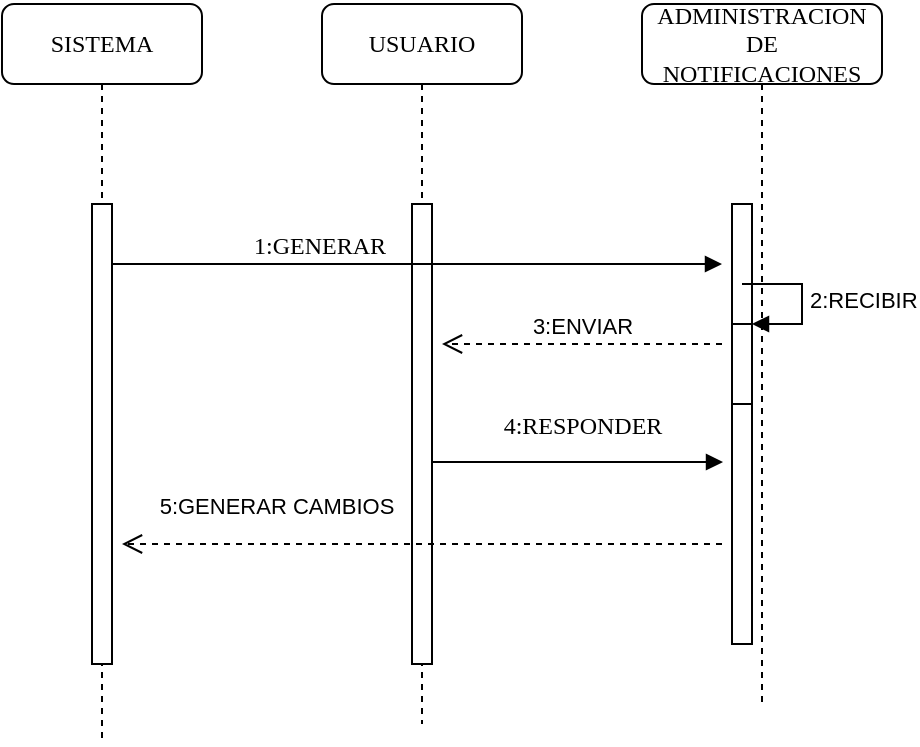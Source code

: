 <mxfile version="15.9.4" type="device"><diagram name="Page-1" id="13e1069c-82ec-6db2-03f1-153e76fe0fe0"><mxGraphModel dx="823" dy="493" grid="1" gridSize="10" guides="1" tooltips="1" connect="1" arrows="1" fold="1" page="1" pageScale="1" pageWidth="1100" pageHeight="850" background="none" math="0" shadow="0"><root><mxCell id="0"/><mxCell id="1" parent="0"/><mxCell id="7baba1c4bc27f4b0-2" value="USUARIO" style="shape=umlLifeline;perimeter=lifelinePerimeter;whiteSpace=wrap;html=1;container=1;collapsible=0;recursiveResize=0;outlineConnect=0;rounded=1;shadow=0;comic=0;labelBackgroundColor=none;strokeWidth=1;fontFamily=Verdana;fontSize=12;align=center;" parent="1" vertex="1"><mxGeometry x="260" y="80" width="100" height="360" as="geometry"/></mxCell><mxCell id="7baba1c4bc27f4b0-10" value="" style="html=1;points=[];perimeter=orthogonalPerimeter;rounded=0;shadow=0;comic=0;labelBackgroundColor=none;strokeWidth=1;fontFamily=Verdana;fontSize=12;align=center;" parent="7baba1c4bc27f4b0-2" vertex="1"><mxGeometry x="45" y="100" width="10" height="230" as="geometry"/></mxCell><mxCell id="7baba1c4bc27f4b0-3" value="ADMINISTRACION DE NOTIFICACIONES" style="shape=umlLifeline;perimeter=lifelinePerimeter;whiteSpace=wrap;html=1;container=1;collapsible=0;recursiveResize=0;outlineConnect=0;rounded=1;shadow=0;comic=0;labelBackgroundColor=none;strokeWidth=1;fontFamily=Verdana;fontSize=12;align=center;" parent="1" vertex="1"><mxGeometry x="420" y="80" width="120" height="350" as="geometry"/></mxCell><mxCell id="7baba1c4bc27f4b0-13" value="" style="html=1;points=[];perimeter=orthogonalPerimeter;rounded=0;shadow=0;comic=0;labelBackgroundColor=none;strokeWidth=1;fontFamily=Verdana;fontSize=12;align=center;" parent="7baba1c4bc27f4b0-3" vertex="1"><mxGeometry x="45" y="100" width="10" height="220" as="geometry"/></mxCell><mxCell id="7baba1c4bc27f4b0-8" value="SISTEMA" style="shape=umlLifeline;perimeter=lifelinePerimeter;whiteSpace=wrap;html=1;container=1;collapsible=0;recursiveResize=0;outlineConnect=0;rounded=1;shadow=0;comic=0;labelBackgroundColor=none;strokeWidth=1;fontFamily=Verdana;fontSize=12;align=center;" parent="1" vertex="1"><mxGeometry x="100" y="80" width="100" height="370" as="geometry"/></mxCell><mxCell id="7baba1c4bc27f4b0-9" value="" style="html=1;points=[];perimeter=orthogonalPerimeter;rounded=0;shadow=0;comic=0;labelBackgroundColor=none;strokeWidth=1;fontFamily=Verdana;fontSize=12;align=center;" parent="7baba1c4bc27f4b0-8" vertex="1"><mxGeometry x="45" y="100" width="10" height="230" as="geometry"/></mxCell><mxCell id="7baba1c4bc27f4b0-11" value="1:GENERAR&amp;nbsp;" style="html=1;verticalAlign=bottom;endArrow=block;labelBackgroundColor=none;fontFamily=Verdana;fontSize=12;edgeStyle=elbowEdgeStyle;elbow=vertical;" parent="1" source="7baba1c4bc27f4b0-9" edge="1"><mxGeometry x="-0.311" relative="1" as="geometry"><mxPoint x="220" y="190" as="sourcePoint"/><mxPoint x="460" y="210" as="targetPoint"/><Array as="points"><mxPoint x="230" y="210"/></Array><mxPoint as="offset"/></mxGeometry></mxCell><mxCell id="7baba1c4bc27f4b0-14" value="4:RESPONDER" style="html=1;verticalAlign=bottom;endArrow=block;labelBackgroundColor=none;fontFamily=Verdana;fontSize=12;edgeStyle=elbowEdgeStyle;elbow=vertical;entryX=-0.449;entryY=0.587;entryDx=0;entryDy=0;entryPerimeter=0;" parent="1" source="7baba1c4bc27f4b0-10" target="7baba1c4bc27f4b0-13" edge="1"><mxGeometry x="0.03" y="9" relative="1" as="geometry"><mxPoint x="370" y="200" as="sourcePoint"/><mxPoint x="160" y="310" as="targetPoint"/><Array as="points"><mxPoint x="320" y="309"/><mxPoint x="380" y="210"/></Array><mxPoint as="offset"/></mxGeometry></mxCell><mxCell id="QSyLV6utQE846QA9ymBc-1" value="3:ENVIAR" style="html=1;verticalAlign=bottom;endArrow=open;dashed=1;endSize=8;rounded=0;" edge="1" parent="1"><mxGeometry relative="1" as="geometry"><mxPoint x="460" y="250" as="sourcePoint"/><mxPoint x="320" y="250" as="targetPoint"/><Array as="points"><mxPoint x="390" y="250"/></Array></mxGeometry></mxCell><mxCell id="QSyLV6utQE846QA9ymBc-2" value="" style="html=1;points=[];perimeter=orthogonalPerimeter;" vertex="1" parent="1"><mxGeometry x="465" y="240" width="10" height="40" as="geometry"/></mxCell><mxCell id="QSyLV6utQE846QA9ymBc-3" value="2:RECIBIR" style="edgeStyle=orthogonalEdgeStyle;html=1;align=left;spacingLeft=2;endArrow=block;rounded=0;entryX=1;entryY=0;" edge="1" target="QSyLV6utQE846QA9ymBc-2" parent="1"><mxGeometry relative="1" as="geometry"><mxPoint x="470" y="220" as="sourcePoint"/><Array as="points"><mxPoint x="500" y="220"/></Array></mxGeometry></mxCell><mxCell id="QSyLV6utQE846QA9ymBc-4" value="5:GENERAR CAMBIOS" style="html=1;verticalAlign=bottom;endArrow=open;dashed=1;endSize=8;rounded=0;" edge="1" parent="1"><mxGeometry x="0.481" y="-10" relative="1" as="geometry"><mxPoint x="460" y="350" as="sourcePoint"/><mxPoint x="160" y="350" as="targetPoint"/><mxPoint x="-1" as="offset"/></mxGeometry></mxCell></root></mxGraphModel></diagram></mxfile>